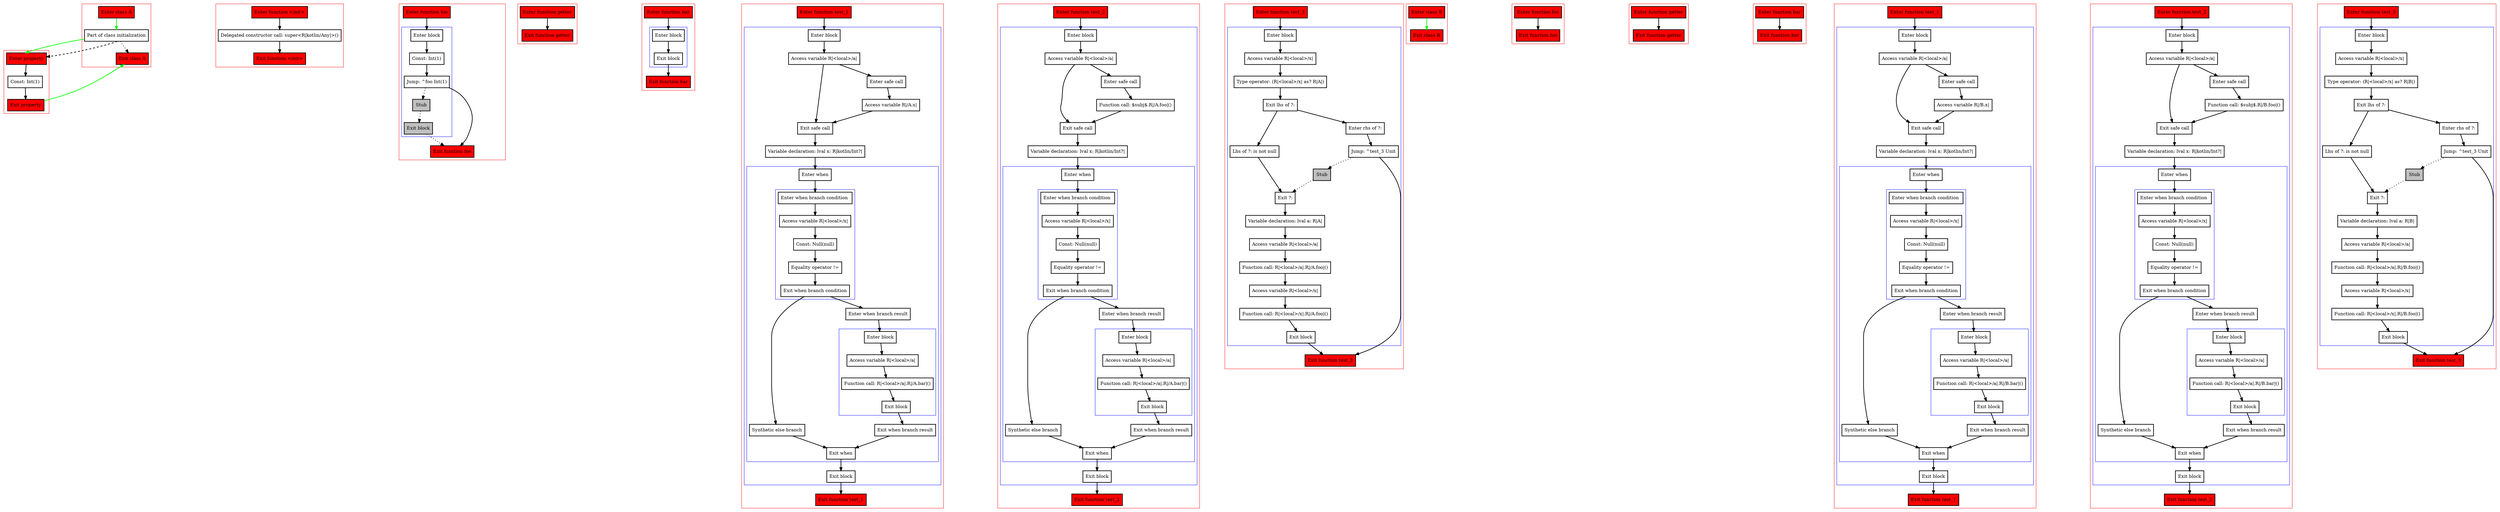 digraph assignSafeCall_kt {
    graph [nodesep=3]
    node [shape=box penwidth=2]
    edge [penwidth=2]

    subgraph cluster_0 {
        color=red
        0 [label="Enter class A" style="filled" fillcolor=red];
        1 [label="Part of class initialization"];
        2 [label="Exit class A" style="filled" fillcolor=red];
    }
    0 -> {1} [color=green];
    1 -> {2} [style=dotted];
    1 -> {15} [color=green];
    1 -> {15} [style=dashed];

    subgraph cluster_1 {
        color=red
        3 [label="Enter function <init>" style="filled" fillcolor=red];
        4 [label="Delegated constructor call: super<R|kotlin/Any|>()"];
        5 [label="Exit function <init>" style="filled" fillcolor=red];
    }
    3 -> {4};
    4 -> {5};

    subgraph cluster_2 {
        color=red
        6 [label="Enter function foo" style="filled" fillcolor=red];
        subgraph cluster_3 {
            color=blue
            7 [label="Enter block"];
            8 [label="Const: Int(1)"];
            9 [label="Jump: ^foo Int(1)"];
            10 [label="Stub" style="filled" fillcolor=gray];
            11 [label="Exit block" style="filled" fillcolor=gray];
        }
        12 [label="Exit function foo" style="filled" fillcolor=red];
    }
    6 -> {7};
    7 -> {8};
    8 -> {9};
    9 -> {12};
    9 -> {10} [style=dotted];
    10 -> {11} [style=dotted];
    11 -> {12} [style=dotted];

    subgraph cluster_4 {
        color=red
        13 [label="Enter function getter" style="filled" fillcolor=red];
        14 [label="Exit function getter" style="filled" fillcolor=red];
    }
    13 -> {14};

    subgraph cluster_5 {
        color=red
        15 [label="Enter property" style="filled" fillcolor=red];
        16 [label="Const: Int(1)"];
        17 [label="Exit property" style="filled" fillcolor=red];
    }
    15 -> {16};
    16 -> {17};
    17 -> {2} [color=green];

    subgraph cluster_6 {
        color=red
        18 [label="Enter function bar" style="filled" fillcolor=red];
        subgraph cluster_7 {
            color=blue
            19 [label="Enter block"];
            20 [label="Exit block"];
        }
        21 [label="Exit function bar" style="filled" fillcolor=red];
    }
    18 -> {19};
    19 -> {20};
    20 -> {21};

    subgraph cluster_8 {
        color=red
        22 [label="Enter function test_1" style="filled" fillcolor=red];
        subgraph cluster_9 {
            color=blue
            23 [label="Enter block"];
            24 [label="Access variable R|<local>/a|"];
            25 [label="Enter safe call"];
            26 [label="Access variable R|/A.x|"];
            27 [label="Exit safe call"];
            28 [label="Variable declaration: lval x: R|kotlin/Int?|"];
            subgraph cluster_10 {
                color=blue
                29 [label="Enter when"];
                subgraph cluster_11 {
                    color=blue
                    30 [label="Enter when branch condition "];
                    31 [label="Access variable R|<local>/x|"];
                    32 [label="Const: Null(null)"];
                    33 [label="Equality operator !="];
                    34 [label="Exit when branch condition"];
                }
                35 [label="Synthetic else branch"];
                36 [label="Enter when branch result"];
                subgraph cluster_12 {
                    color=blue
                    37 [label="Enter block"];
                    38 [label="Access variable R|<local>/a|"];
                    39 [label="Function call: R|<local>/a|.R|/A.bar|()"];
                    40 [label="Exit block"];
                }
                41 [label="Exit when branch result"];
                42 [label="Exit when"];
            }
            43 [label="Exit block"];
        }
        44 [label="Exit function test_1" style="filled" fillcolor=red];
    }
    22 -> {23};
    23 -> {24};
    24 -> {25 27};
    25 -> {26};
    26 -> {27};
    27 -> {28};
    28 -> {29};
    29 -> {30};
    30 -> {31};
    31 -> {32};
    32 -> {33};
    33 -> {34};
    34 -> {36 35};
    35 -> {42};
    36 -> {37};
    37 -> {38};
    38 -> {39};
    39 -> {40};
    40 -> {41};
    41 -> {42};
    42 -> {43};
    43 -> {44};

    subgraph cluster_13 {
        color=red
        45 [label="Enter function test_2" style="filled" fillcolor=red];
        subgraph cluster_14 {
            color=blue
            46 [label="Enter block"];
            47 [label="Access variable R|<local>/a|"];
            48 [label="Enter safe call"];
            49 [label="Function call: $subj$.R|/A.foo|()"];
            50 [label="Exit safe call"];
            51 [label="Variable declaration: lval x: R|kotlin/Int?|"];
            subgraph cluster_15 {
                color=blue
                52 [label="Enter when"];
                subgraph cluster_16 {
                    color=blue
                    53 [label="Enter when branch condition "];
                    54 [label="Access variable R|<local>/x|"];
                    55 [label="Const: Null(null)"];
                    56 [label="Equality operator !="];
                    57 [label="Exit when branch condition"];
                }
                58 [label="Synthetic else branch"];
                59 [label="Enter when branch result"];
                subgraph cluster_17 {
                    color=blue
                    60 [label="Enter block"];
                    61 [label="Access variable R|<local>/a|"];
                    62 [label="Function call: R|<local>/a|.R|/A.bar|()"];
                    63 [label="Exit block"];
                }
                64 [label="Exit when branch result"];
                65 [label="Exit when"];
            }
            66 [label="Exit block"];
        }
        67 [label="Exit function test_2" style="filled" fillcolor=red];
    }
    45 -> {46};
    46 -> {47};
    47 -> {48 50};
    48 -> {49};
    49 -> {50};
    50 -> {51};
    51 -> {52};
    52 -> {53};
    53 -> {54};
    54 -> {55};
    55 -> {56};
    56 -> {57};
    57 -> {59 58};
    58 -> {65};
    59 -> {60};
    60 -> {61};
    61 -> {62};
    62 -> {63};
    63 -> {64};
    64 -> {65};
    65 -> {66};
    66 -> {67};

    subgraph cluster_18 {
        color=red
        68 [label="Enter function test_3" style="filled" fillcolor=red];
        subgraph cluster_19 {
            color=blue
            69 [label="Enter block"];
            70 [label="Access variable R|<local>/x|"];
            71 [label="Type operator: (R|<local>/x| as? R|A|)"];
            72 [label="Exit lhs of ?:"];
            73 [label="Enter rhs of ?:"];
            74 [label="Jump: ^test_3 Unit"];
            75 [label="Stub" style="filled" fillcolor=gray];
            76 [label="Lhs of ?: is not null"];
            77 [label="Exit ?:"];
            78 [label="Variable declaration: lval a: R|A|"];
            79 [label="Access variable R|<local>/a|"];
            80 [label="Function call: R|<local>/a|.R|/A.foo|()"];
            81 [label="Access variable R|<local>/x|"];
            82 [label="Function call: R|<local>/x|.R|/A.foo|()"];
            83 [label="Exit block"];
        }
        84 [label="Exit function test_3" style="filled" fillcolor=red];
    }
    68 -> {69};
    69 -> {70};
    70 -> {71};
    71 -> {72};
    72 -> {76 73};
    73 -> {74};
    74 -> {84};
    74 -> {75} [style=dotted];
    75 -> {77} [style=dotted];
    76 -> {77};
    77 -> {78};
    78 -> {79};
    79 -> {80};
    80 -> {81};
    81 -> {82};
    82 -> {83};
    83 -> {84};

    subgraph cluster_20 {
        color=red
        85 [label="Enter class B" style="filled" fillcolor=red];
        86 [label="Exit class B" style="filled" fillcolor=red];
    }
    85 -> {86} [color=green];

    subgraph cluster_21 {
        color=red
        87 [label="Enter function foo" style="filled" fillcolor=red];
        88 [label="Exit function foo" style="filled" fillcolor=red];
    }
    87 -> {88};

    subgraph cluster_22 {
        color=red
        89 [label="Enter function getter" style="filled" fillcolor=red];
        90 [label="Exit function getter" style="filled" fillcolor=red];
    }
    89 -> {90};

    subgraph cluster_23 {
        color=red
        91 [label="Enter function bar" style="filled" fillcolor=red];
        92 [label="Exit function bar" style="filled" fillcolor=red];
    }
    91 -> {92};

    subgraph cluster_24 {
        color=red
        93 [label="Enter function test_1" style="filled" fillcolor=red];
        subgraph cluster_25 {
            color=blue
            94 [label="Enter block"];
            95 [label="Access variable R|<local>/a|"];
            96 [label="Enter safe call"];
            97 [label="Access variable R|/B.x|"];
            98 [label="Exit safe call"];
            99 [label="Variable declaration: lval x: R|kotlin/Int?|"];
            subgraph cluster_26 {
                color=blue
                100 [label="Enter when"];
                subgraph cluster_27 {
                    color=blue
                    101 [label="Enter when branch condition "];
                    102 [label="Access variable R|<local>/x|"];
                    103 [label="Const: Null(null)"];
                    104 [label="Equality operator !="];
                    105 [label="Exit when branch condition"];
                }
                106 [label="Synthetic else branch"];
                107 [label="Enter when branch result"];
                subgraph cluster_28 {
                    color=blue
                    108 [label="Enter block"];
                    109 [label="Access variable R|<local>/a|"];
                    110 [label="Function call: R|<local>/a|.R|/B.bar|()"];
                    111 [label="Exit block"];
                }
                112 [label="Exit when branch result"];
                113 [label="Exit when"];
            }
            114 [label="Exit block"];
        }
        115 [label="Exit function test_1" style="filled" fillcolor=red];
    }
    93 -> {94};
    94 -> {95};
    95 -> {96 98};
    96 -> {97};
    97 -> {98};
    98 -> {99};
    99 -> {100};
    100 -> {101};
    101 -> {102};
    102 -> {103};
    103 -> {104};
    104 -> {105};
    105 -> {107 106};
    106 -> {113};
    107 -> {108};
    108 -> {109};
    109 -> {110};
    110 -> {111};
    111 -> {112};
    112 -> {113};
    113 -> {114};
    114 -> {115};

    subgraph cluster_29 {
        color=red
        116 [label="Enter function test_2" style="filled" fillcolor=red];
        subgraph cluster_30 {
            color=blue
            117 [label="Enter block"];
            118 [label="Access variable R|<local>/a|"];
            119 [label="Enter safe call"];
            120 [label="Function call: $subj$.R|/B.foo|()"];
            121 [label="Exit safe call"];
            122 [label="Variable declaration: lval x: R|kotlin/Int?|"];
            subgraph cluster_31 {
                color=blue
                123 [label="Enter when"];
                subgraph cluster_32 {
                    color=blue
                    124 [label="Enter when branch condition "];
                    125 [label="Access variable R|<local>/x|"];
                    126 [label="Const: Null(null)"];
                    127 [label="Equality operator !="];
                    128 [label="Exit when branch condition"];
                }
                129 [label="Synthetic else branch"];
                130 [label="Enter when branch result"];
                subgraph cluster_33 {
                    color=blue
                    131 [label="Enter block"];
                    132 [label="Access variable R|<local>/a|"];
                    133 [label="Function call: R|<local>/a|.R|/B.bar|()"];
                    134 [label="Exit block"];
                }
                135 [label="Exit when branch result"];
                136 [label="Exit when"];
            }
            137 [label="Exit block"];
        }
        138 [label="Exit function test_2" style="filled" fillcolor=red];
    }
    116 -> {117};
    117 -> {118};
    118 -> {119 121};
    119 -> {120};
    120 -> {121};
    121 -> {122};
    122 -> {123};
    123 -> {124};
    124 -> {125};
    125 -> {126};
    126 -> {127};
    127 -> {128};
    128 -> {130 129};
    129 -> {136};
    130 -> {131};
    131 -> {132};
    132 -> {133};
    133 -> {134};
    134 -> {135};
    135 -> {136};
    136 -> {137};
    137 -> {138};

    subgraph cluster_34 {
        color=red
        139 [label="Enter function test_3" style="filled" fillcolor=red];
        subgraph cluster_35 {
            color=blue
            140 [label="Enter block"];
            141 [label="Access variable R|<local>/x|"];
            142 [label="Type operator: (R|<local>/x| as? R|B|)"];
            143 [label="Exit lhs of ?:"];
            144 [label="Enter rhs of ?:"];
            145 [label="Jump: ^test_3 Unit"];
            146 [label="Stub" style="filled" fillcolor=gray];
            147 [label="Lhs of ?: is not null"];
            148 [label="Exit ?:"];
            149 [label="Variable declaration: lval a: R|B|"];
            150 [label="Access variable R|<local>/a|"];
            151 [label="Function call: R|<local>/a|.R|/B.foo|()"];
            152 [label="Access variable R|<local>/x|"];
            153 [label="Function call: R|<local>/x|.R|/B.foo|()"];
            154 [label="Exit block"];
        }
        155 [label="Exit function test_3" style="filled" fillcolor=red];
    }
    139 -> {140};
    140 -> {141};
    141 -> {142};
    142 -> {143};
    143 -> {147 144};
    144 -> {145};
    145 -> {155};
    145 -> {146} [style=dotted];
    146 -> {148} [style=dotted];
    147 -> {148};
    148 -> {149};
    149 -> {150};
    150 -> {151};
    151 -> {152};
    152 -> {153};
    153 -> {154};
    154 -> {155};

}
